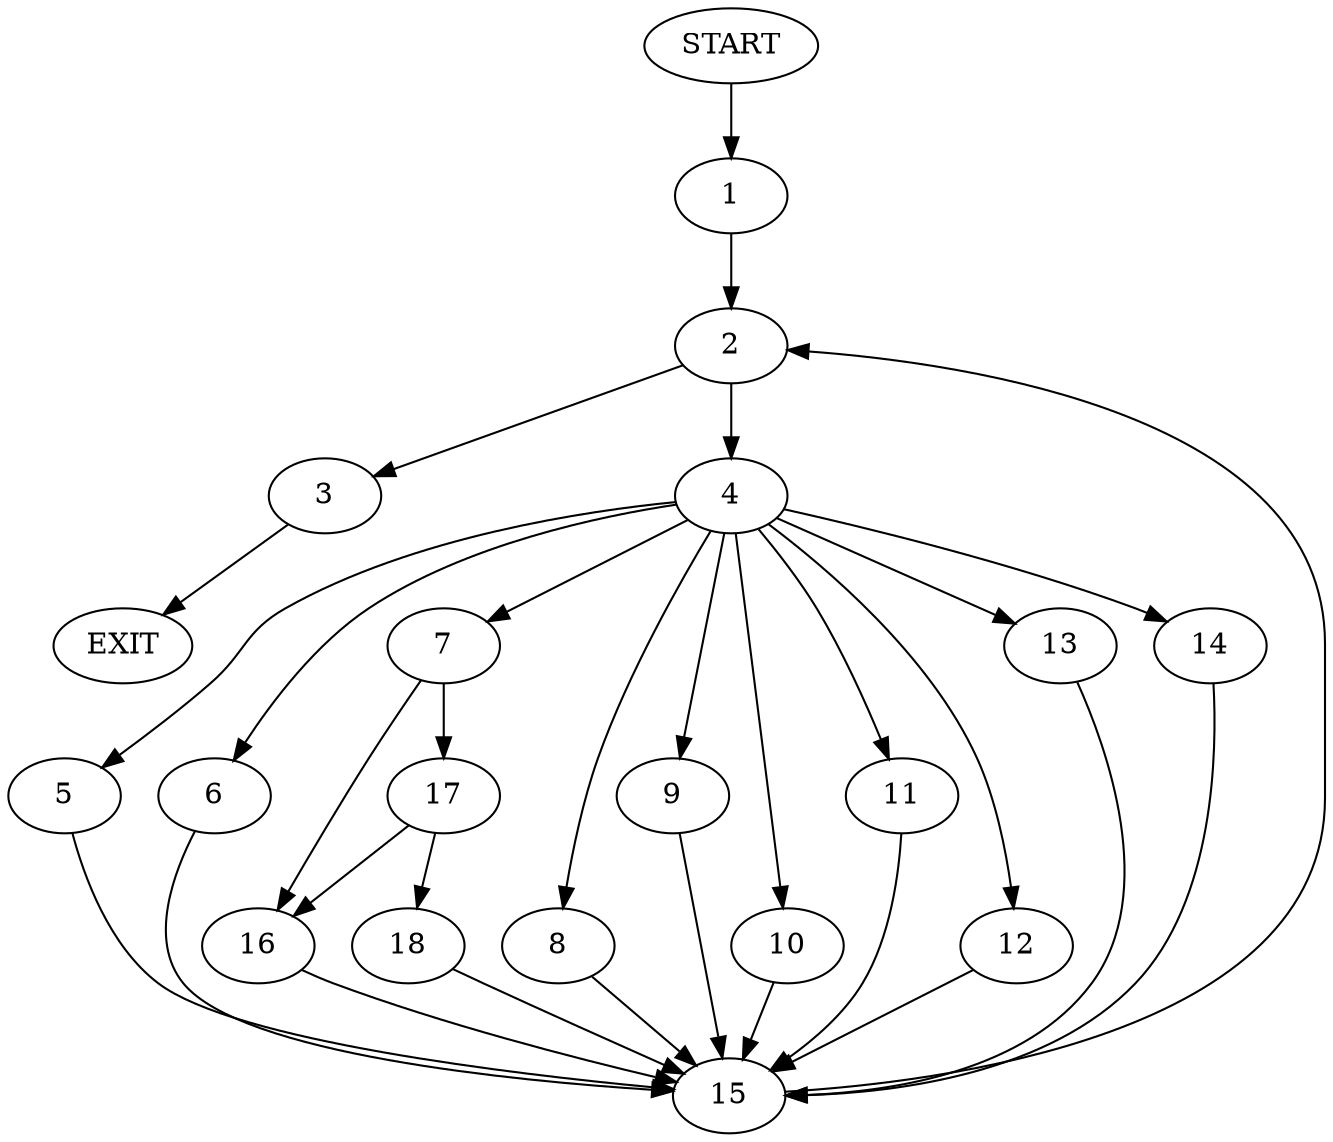digraph {
0 [label="START"]
19 [label="EXIT"]
0 -> 1
1 -> 2
2 -> 3
2 -> 4
4 -> 5
4 -> 6
4 -> 7
4 -> 8
4 -> 9
4 -> 10
4 -> 11
4 -> 12
4 -> 13
4 -> 14
3 -> 19
8 -> 15
14 -> 15
6 -> 15
7 -> 16
7 -> 17
11 -> 15
5 -> 15
9 -> 15
12 -> 15
13 -> 15
10 -> 15
15 -> 2
17 -> 16
17 -> 18
16 -> 15
18 -> 15
}
